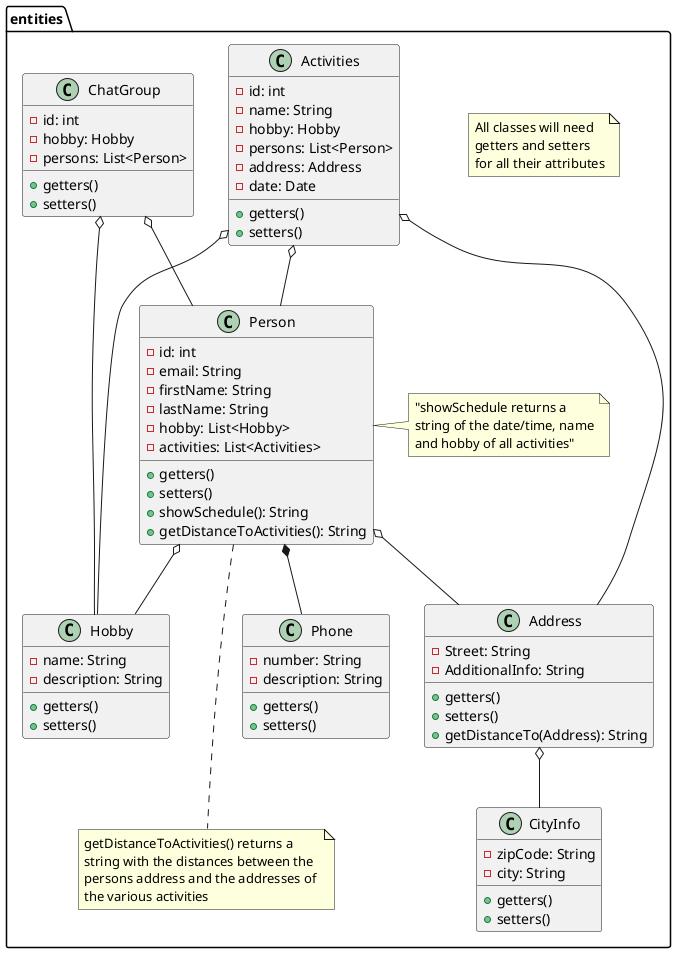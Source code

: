 @startuml
'https://plantuml.com/class-diagram

package entities {
    note "All classes will need\ngetters and setters\nfor all their attributes" as N1
    class Activities {
     - id: int
     - name: String
     - hobby: Hobby
     - persons: List<Person>
     - address: Address
     - date: Date
     + getters()
     + setters()
    }
    class ChatGroup {
         - id: int
         - hobby: Hobby
         - persons: List<Person>
         + getters()
         + setters()
        }
    class Person {
     - id: int
     - email: String
     - firstName: String
     - lastName: String
     - hobby: List<Hobby>
     - activities: List<Activities>
     + getters()
     + setters()
     + showSchedule(): String
     + getDistanceToActivities(): String
    }
    note right of Person: "showSchedule returns a \nstring of the date/time, name\nand hobby of all activities"
    note "getDistanceToActivities() returns a \nstring with the distances between the\npersons address and the addresses of \nthe various activities" as n2
        class Hobby {
     - name: String
     - description: String
     + getters()
     + setters()
    }
    class Phone {
     - number: String
     - description: String
     + getters()
     + setters()
    }
    class Address {
     - Street: String
     - AdditionalInfo: String
     + getters()
     + setters()
     + getDistanceTo(Address): String
    }
    class CityInfo {
     - zipCode: String
     - city: String
     + getters()
     + setters()
    }

}



Person o-- Hobby
Person *-- Phone
Person o-- Address
Address o-- CityInfo
Activities o-- Person
Activities o-- Hobby
Activities o-- Address
ChatGroup o-- Person
ChatGroup o-- Hobby

Person ... n2


@enduml
